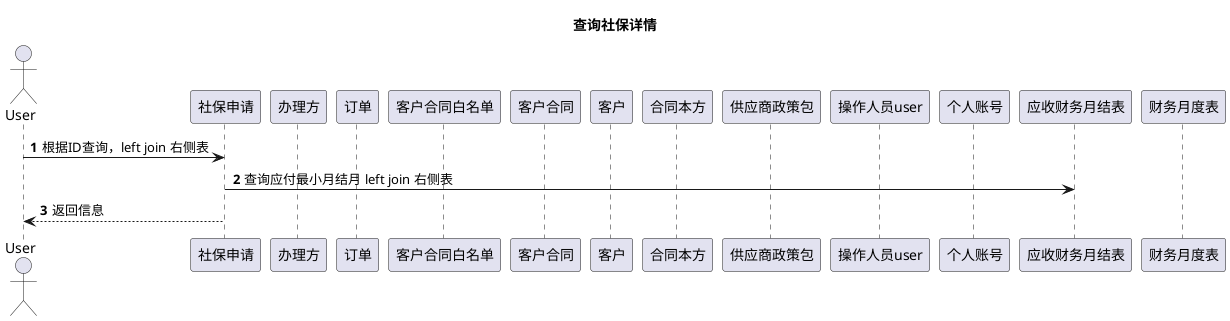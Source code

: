 @startuml
'https://plantuml.com/sequence-diagram

title 查询社保详情
actor User as user

participant "社保申请" as sih
participant "办理方" as handle
participant "订单" as order
participant "客户合同白名单" as cw
participant "客户合同" as cc
participant "客户" as c
participant "合同本方" as oii
participant "供应商政策包" as vpp
participant "操作人员user" as u
participant "个人账号" as pa
participant "应收财务月结表" as mc
participant "财务月度表" as m

autonumber

user -> sih: 根据ID查询，left join 右侧表
sih -> mc: 查询应付最小月结月 left join 右侧表
sih --> user: 返回信息
@enduml

